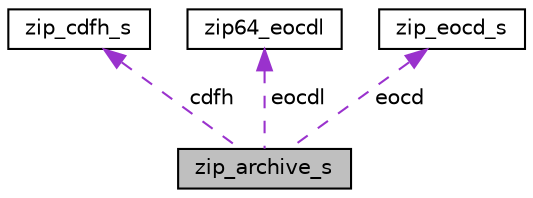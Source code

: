 digraph "zip_archive_s"
{
 // LATEX_PDF_SIZE
  edge [fontname="Helvetica",fontsize="10",labelfontname="Helvetica",labelfontsize="10"];
  node [fontname="Helvetica",fontsize="10",shape=record];
  Node1 [label="zip_archive_s",height=0.2,width=0.4,color="black", fillcolor="grey75", style="filled", fontcolor="black",tooltip=" "];
  Node2 -> Node1 [dir="back",color="darkorchid3",fontsize="10",style="dashed",label=" cdfh" ,fontname="Helvetica"];
  Node2 [label="zip_cdfh_s",height=0.2,width=0.4,color="black", fillcolor="white", style="filled",URL="$structzip__cdfh__s.html",tooltip=" "];
  Node3 -> Node1 [dir="back",color="darkorchid3",fontsize="10",style="dashed",label=" eocdl" ,fontname="Helvetica"];
  Node3 [label="zip64_eocdl",height=0.2,width=0.4,color="black", fillcolor="white", style="filled",URL="$structzip64__eocdl.html",tooltip=" "];
  Node4 -> Node1 [dir="back",color="darkorchid3",fontsize="10",style="dashed",label=" eocd" ,fontname="Helvetica"];
  Node4 [label="zip_eocd_s",height=0.2,width=0.4,color="black", fillcolor="white", style="filled",URL="$structzip__eocd__s.html",tooltip=" "];
}
